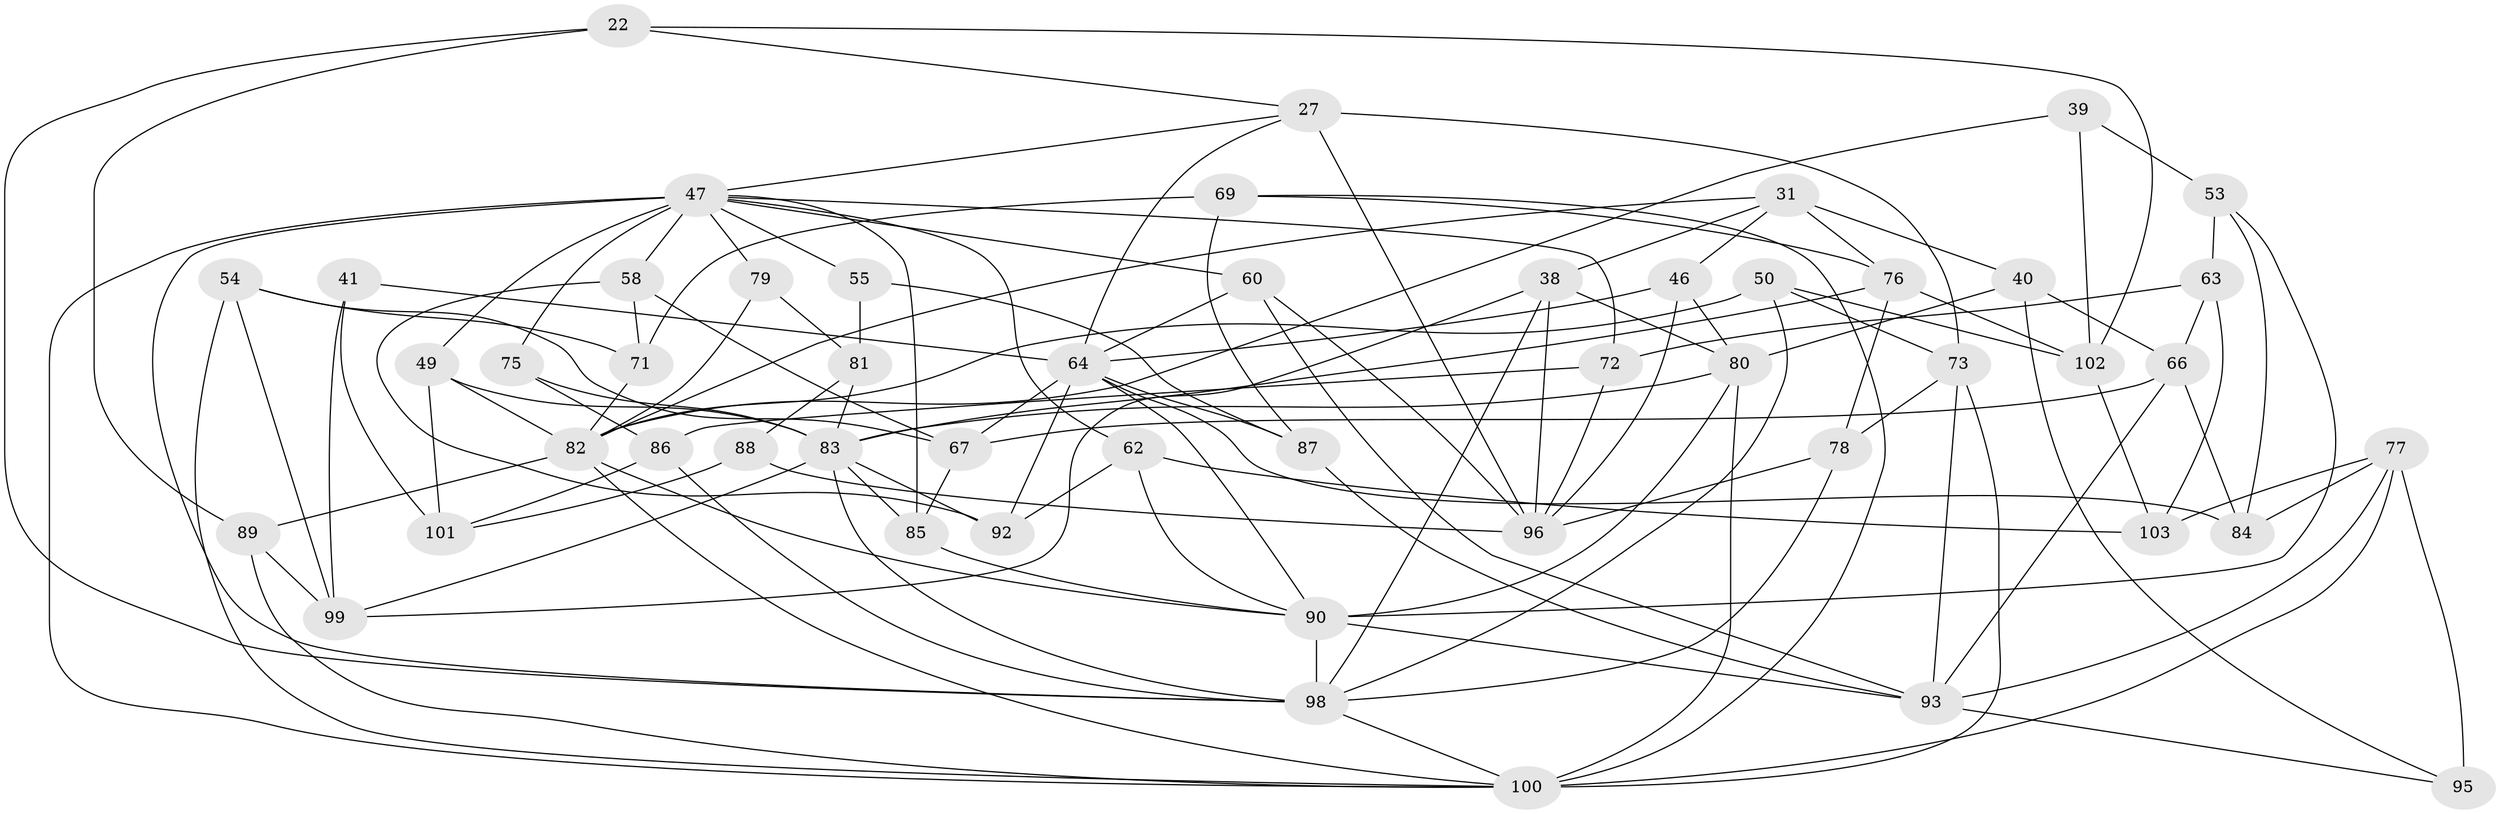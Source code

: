 // original degree distribution, {4: 1.0}
// Generated by graph-tools (version 1.1) at 2025/56/03/09/25 04:56:11]
// undirected, 51 vertices, 126 edges
graph export_dot {
graph [start="1"]
  node [color=gray90,style=filled];
  22;
  27 [super="+26"];
  31 [super="+20"];
  38 [super="+19"];
  39;
  40;
  41;
  46 [super="+10"];
  47 [super="+32+43"];
  49 [super="+35"];
  50 [super="+44"];
  53;
  54;
  55;
  58;
  60;
  62;
  63;
  64 [super="+6+28+48"];
  66 [super="+15"];
  67 [super="+56"];
  69;
  71;
  72;
  73 [super="+30"];
  75;
  76 [super="+7"];
  77 [super="+70"];
  78;
  79;
  80 [super="+13+52+36"];
  81 [super="+17"];
  82 [super="+34+37"];
  83 [super="+25+59+45"];
  84;
  85;
  86;
  87;
  88;
  89 [super="+1"];
  90 [super="+4+16+51"];
  92;
  93 [super="+42+61"];
  95;
  96 [super="+9+65"];
  98 [super="+18+94+57+91"];
  99 [super="+74"];
  100 [super="+24+97+33"];
  101;
  102 [super="+3"];
  103;
  22 -- 102;
  22 -- 89;
  22 -- 27;
  22 -- 98;
  27 -- 96 [weight=2];
  27 -- 47;
  27 -- 64;
  27 -- 73;
  31 -- 82;
  31 -- 76 [weight=2];
  31 -- 40;
  31 -- 46;
  31 -- 38;
  38 -- 96;
  38 -- 80 [weight=2];
  38 -- 99;
  38 -- 98;
  39 -- 102 [weight=2];
  39 -- 53;
  39 -- 82;
  40 -- 66;
  40 -- 95;
  40 -- 80;
  41 -- 101;
  41 -- 99;
  41 -- 64 [weight=2];
  46 -- 80;
  46 -- 64 [weight=3];
  46 -- 96;
  47 -- 85;
  47 -- 98 [weight=2];
  47 -- 75 [weight=2];
  47 -- 79 [weight=2];
  47 -- 49 [weight=2];
  47 -- 58;
  47 -- 62;
  47 -- 100;
  47 -- 72;
  47 -- 55;
  47 -- 60;
  49 -- 101;
  49 -- 83 [weight=2];
  49 -- 82;
  50 -- 73 [weight=2];
  50 -- 102;
  50 -- 98;
  50 -- 82 [weight=2];
  53 -- 63;
  53 -- 84;
  53 -- 90;
  54 -- 67;
  54 -- 71;
  54 -- 99;
  54 -- 100;
  55 -- 81 [weight=2];
  55 -- 87;
  58 -- 92;
  58 -- 67;
  58 -- 71;
  60 -- 93;
  60 -- 64;
  60 -- 96;
  62 -- 92;
  62 -- 103;
  62 -- 90;
  63 -- 103;
  63 -- 72;
  63 -- 66;
  64 -- 92;
  64 -- 87;
  64 -- 67;
  64 -- 84;
  64 -- 90;
  66 -- 84;
  66 -- 67 [weight=2];
  66 -- 93;
  67 -- 85;
  69 -- 71;
  69 -- 87;
  69 -- 76;
  69 -- 100;
  71 -- 82;
  72 -- 96;
  72 -- 86;
  73 -- 78;
  73 -- 100;
  73 -- 93;
  75 -- 86;
  75 -- 83;
  76 -- 78;
  76 -- 102;
  76 -- 83;
  77 -- 103;
  77 -- 100 [weight=3];
  77 -- 84;
  77 -- 95 [weight=2];
  77 -- 93;
  78 -- 98;
  78 -- 96;
  79 -- 81;
  79 -- 82;
  80 -- 90 [weight=3];
  80 -- 100 [weight=2];
  80 -- 83;
  81 -- 88 [weight=2];
  81 -- 83;
  82 -- 100;
  82 -- 90;
  82 -- 89;
  83 -- 92;
  83 -- 98;
  83 -- 85;
  83 -- 99;
  85 -- 90;
  86 -- 101;
  86 -- 98;
  87 -- 93;
  88 -- 101;
  88 -- 96;
  89 -- 99 [weight=2];
  89 -- 100 [weight=2];
  90 -- 93 [weight=2];
  90 -- 98 [weight=2];
  93 -- 95;
  98 -- 100 [weight=2];
  102 -- 103;
}

